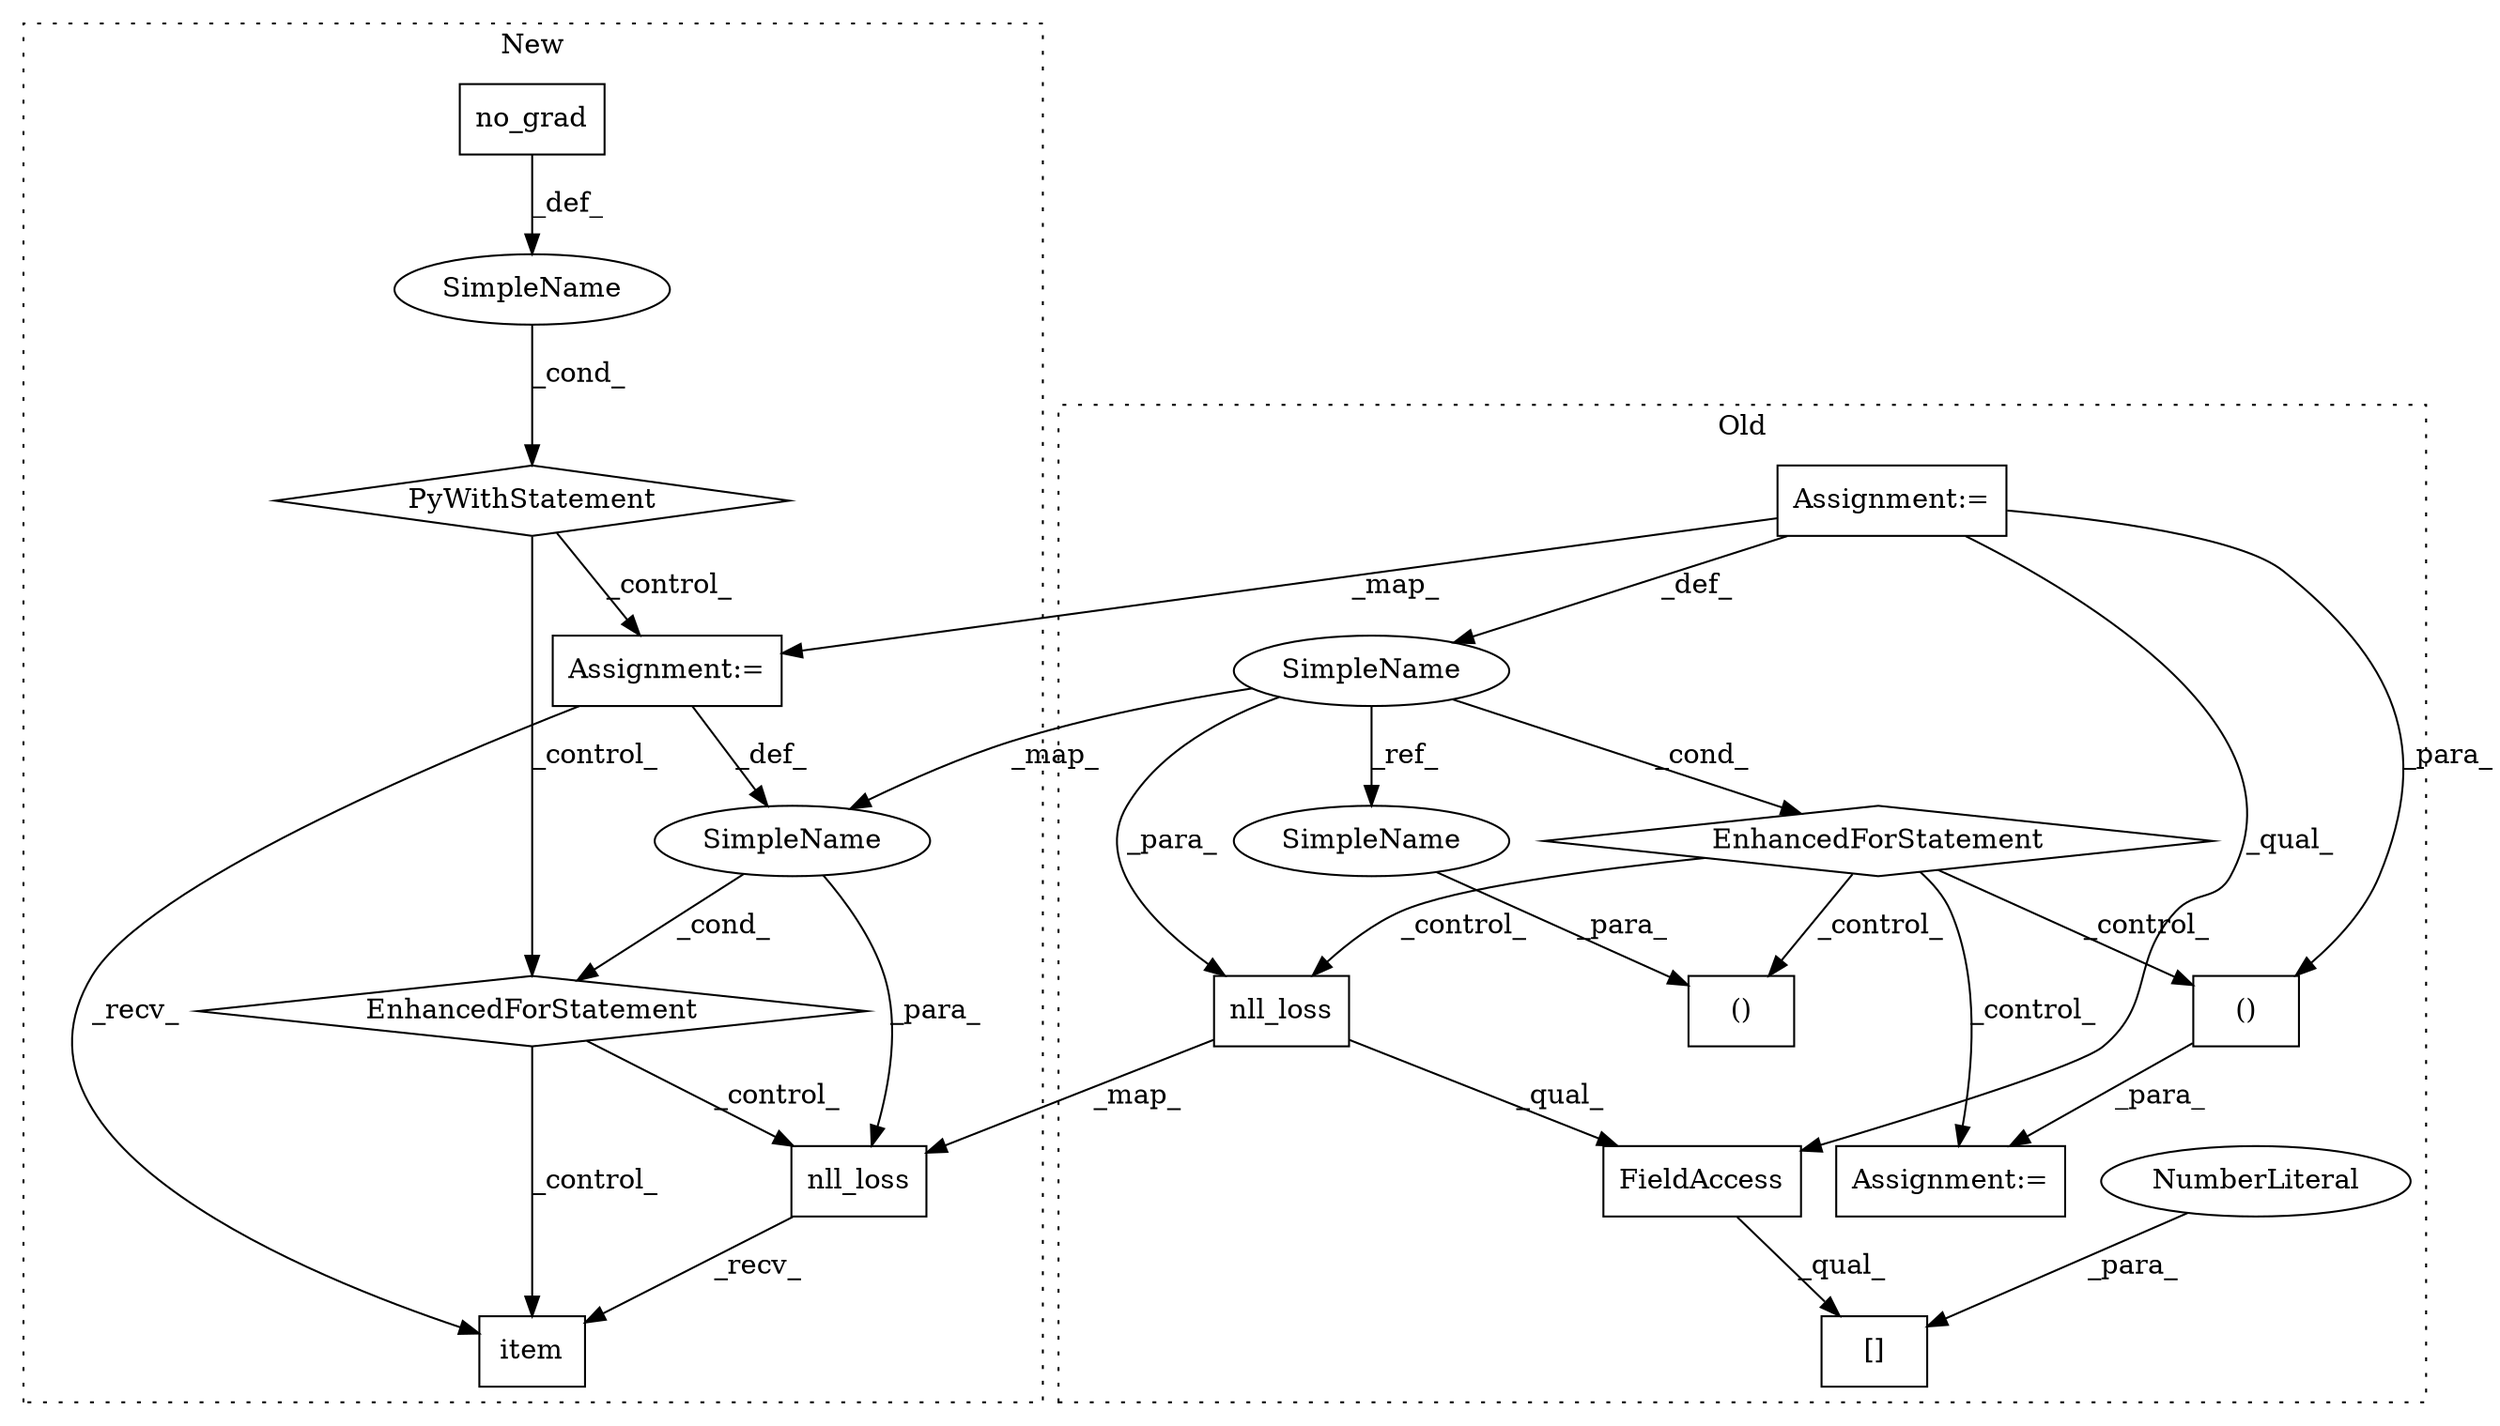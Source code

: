 digraph G {
subgraph cluster0 {
1 [label="nll_loss" a="32" s="6462,6527" l="9,1" shape="box"];
4 [label="[]" a="2" s="6442,6535" l="92,1" shape="box"];
5 [label="NumberLiteral" a="34" s="6534" l="1" shape="ellipse"];
6 [label="FieldAccess" a="22" s="6442" l="91" shape="box"];
10 [label="EnhancedForStatement" a="70" s="6044,6134" l="66,2" shape="diamond"];
11 [label="()" a="106" s="6305" l="48" shape="box"];
14 [label="Assignment:=" a="7" s="6044,6134" l="66,2" shape="box"];
15 [label="()" a="106" s="6273" l="23" shape="box"];
16 [label="SimpleName" a="42" s="6114" l="6" shape="ellipse"];
18 [label="Assignment:=" a="7" s="6296" l="9" shape="box"];
19 [label="SimpleName" a="42" s="6290" l="6" shape="ellipse"];
label = "Old";
style="dotted";
}
subgraph cluster1 {
2 [label="nll_loss" a="32" s="5581,5646" l="9,1" shape="box"];
3 [label="item" a="32" s="5648" l="6" shape="box"];
7 [label="PyWithStatement" a="104" s="5202,5227" l="10,2" shape="diamond"];
8 [label="SimpleName" a="42" s="" l="" shape="ellipse"];
9 [label="no_grad" a="32" s="5218" l="9" shape="box"];
12 [label="EnhancedForStatement" a="70" s="5237,5333" l="72,2" shape="diamond"];
13 [label="Assignment:=" a="7" s="5237,5333" l="72,2" shape="box"];
17 [label="SimpleName" a="42" s="5313" l="6" shape="ellipse"];
label = "New";
style="dotted";
}
1 -> 6 [label="_qual_"];
1 -> 2 [label="_map_"];
2 -> 3 [label="_recv_"];
5 -> 4 [label="_para_"];
6 -> 4 [label="_qual_"];
7 -> 13 [label="_control_"];
7 -> 12 [label="_control_"];
8 -> 7 [label="_cond_"];
9 -> 8 [label="_def_"];
10 -> 18 [label="_control_"];
10 -> 11 [label="_control_"];
10 -> 1 [label="_control_"];
10 -> 15 [label="_control_"];
11 -> 18 [label="_para_"];
12 -> 3 [label="_control_"];
12 -> 2 [label="_control_"];
13 -> 17 [label="_def_"];
13 -> 3 [label="_recv_"];
14 -> 13 [label="_map_"];
14 -> 11 [label="_para_"];
14 -> 6 [label="_qual_"];
14 -> 16 [label="_def_"];
16 -> 10 [label="_cond_"];
16 -> 19 [label="_ref_"];
16 -> 1 [label="_para_"];
16 -> 17 [label="_map_"];
17 -> 2 [label="_para_"];
17 -> 12 [label="_cond_"];
19 -> 15 [label="_para_"];
}